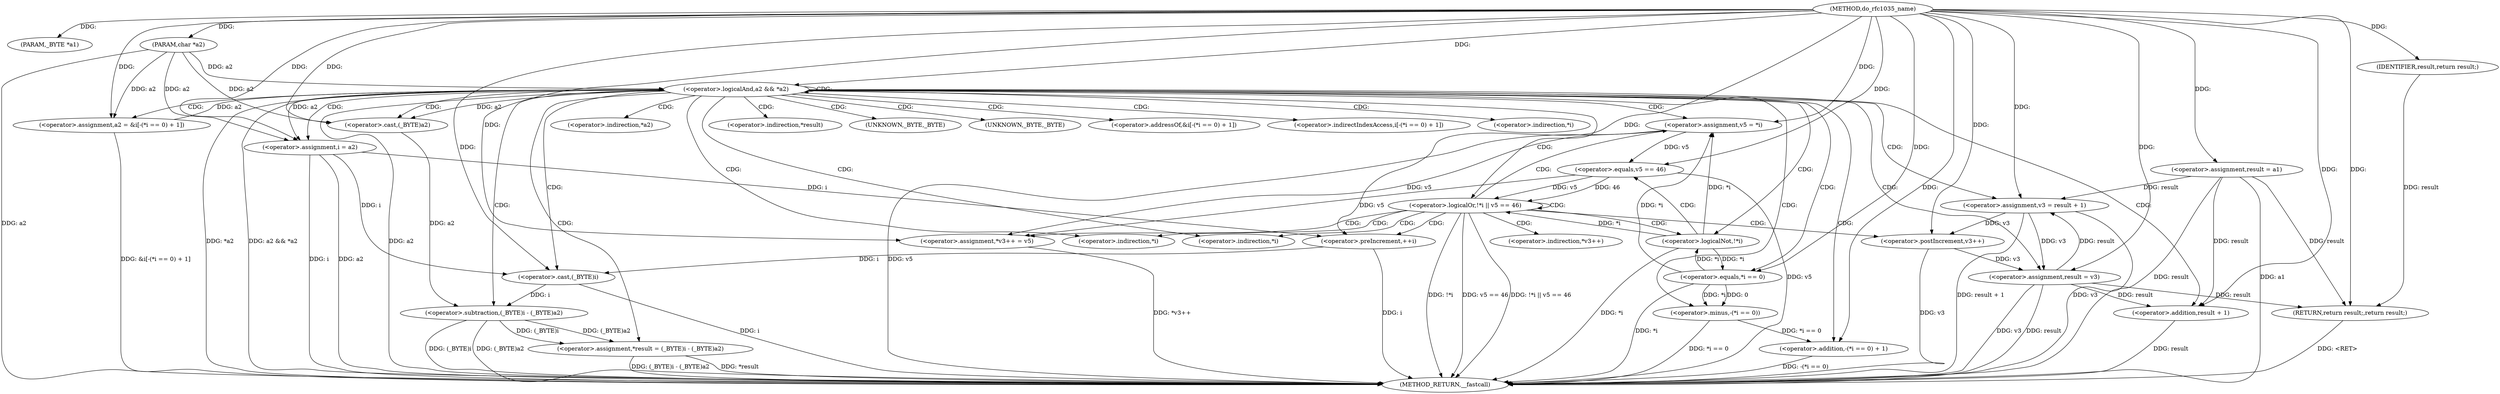 digraph do_rfc1035_name {  
"1000105" [label = "(METHOD,do_rfc1035_name)" ]
"1000179" [label = "(METHOD_RETURN,__fastcall)" ]
"1000106" [label = "(PARAM,_BYTE *a1)" ]
"1000107" [label = "(PARAM,char *a2)" ]
"1000113" [label = "(<operator>.assignment,result = a1)" ]
"1000117" [label = "(<operator>.logicalAnd,a2 && *a2)" ]
"1000122" [label = "(<operator>.assignment,v3 = result + 1)" ]
"1000124" [label = "(<operator>.addition,result + 1)" ]
"1000128" [label = "(<operator>.assignment,i = a2)" ]
"1000131" [label = "(<operator>.preIncrement,++i)" ]
"1000134" [label = "(<operator>.assignment,v5 = *i)" ]
"1000139" [label = "(<operator>.logicalOr,!*i || v5 == 46)" ]
"1000140" [label = "(<operator>.logicalNot,!*i)" ]
"1000143" [label = "(<operator>.equals,v5 == 46)" ]
"1000147" [label = "(<operator>.assignment,*v3++ = v5)" ]
"1000149" [label = "(<operator>.postIncrement,v3++)" ]
"1000152" [label = "(<operator>.assignment,*result = (_BYTE)i - (_BYTE)a2)" ]
"1000155" [label = "(<operator>.subtraction,(_BYTE)i - (_BYTE)a2)" ]
"1000156" [label = "(<operator>.cast,(_BYTE)i)" ]
"1000159" [label = "(<operator>.cast,(_BYTE)a2)" ]
"1000162" [label = "(<operator>.assignment,result = v3)" ]
"1000165" [label = "(<operator>.assignment,a2 = &i[-(*i == 0) + 1])" ]
"1000170" [label = "(<operator>.addition,-(*i == 0) + 1)" ]
"1000171" [label = "(<operator>.minus,-(*i == 0))" ]
"1000172" [label = "(<operator>.equals,*i == 0)" ]
"1000177" [label = "(RETURN,return result;,return result;)" ]
"1000178" [label = "(IDENTIFIER,result,return result;)" ]
"1000119" [label = "(<operator>.indirection,*a2)" ]
"1000136" [label = "(<operator>.indirection,*i)" ]
"1000141" [label = "(<operator>.indirection,*i)" ]
"1000148" [label = "(<operator>.indirection,*v3++)" ]
"1000153" [label = "(<operator>.indirection,*result)" ]
"1000157" [label = "(UNKNOWN,_BYTE,_BYTE)" ]
"1000160" [label = "(UNKNOWN,_BYTE,_BYTE)" ]
"1000167" [label = "(<operator>.addressOf,&i[-(*i == 0) + 1])" ]
"1000168" [label = "(<operator>.indirectIndexAccess,i[-(*i == 0) + 1])" ]
"1000173" [label = "(<operator>.indirection,*i)" ]
  "1000122" -> "1000179"  [ label = "DDG: result + 1"] 
  "1000117" -> "1000179"  [ label = "DDG: *a2"] 
  "1000152" -> "1000179"  [ label = "DDG: *result"] 
  "1000155" -> "1000179"  [ label = "DDG: (_BYTE)a2"] 
  "1000170" -> "1000179"  [ label = "DDG: -(*i == 0)"] 
  "1000155" -> "1000179"  [ label = "DDG: (_BYTE)i"] 
  "1000113" -> "1000179"  [ label = "DDG: result"] 
  "1000139" -> "1000179"  [ label = "DDG: !*i"] 
  "1000171" -> "1000179"  [ label = "DDG: *i == 0"] 
  "1000122" -> "1000179"  [ label = "DDG: v3"] 
  "1000162" -> "1000179"  [ label = "DDG: v3"] 
  "1000165" -> "1000179"  [ label = "DDG: &i[-(*i == 0) + 1]"] 
  "1000143" -> "1000179"  [ label = "DDG: v5"] 
  "1000139" -> "1000179"  [ label = "DDG: v5 == 46"] 
  "1000107" -> "1000179"  [ label = "DDG: a2"] 
  "1000117" -> "1000179"  [ label = "DDG: a2 && *a2"] 
  "1000162" -> "1000179"  [ label = "DDG: result"] 
  "1000139" -> "1000179"  [ label = "DDG: !*i || v5 == 46"] 
  "1000117" -> "1000179"  [ label = "DDG: a2"] 
  "1000128" -> "1000179"  [ label = "DDG: a2"] 
  "1000149" -> "1000179"  [ label = "DDG: v3"] 
  "1000147" -> "1000179"  [ label = "DDG: *v3++"] 
  "1000152" -> "1000179"  [ label = "DDG: (_BYTE)i - (_BYTE)a2"] 
  "1000156" -> "1000179"  [ label = "DDG: i"] 
  "1000113" -> "1000179"  [ label = "DDG: a1"] 
  "1000134" -> "1000179"  [ label = "DDG: v5"] 
  "1000140" -> "1000179"  [ label = "DDG: *i"] 
  "1000124" -> "1000179"  [ label = "DDG: result"] 
  "1000172" -> "1000179"  [ label = "DDG: *i"] 
  "1000128" -> "1000179"  [ label = "DDG: i"] 
  "1000131" -> "1000179"  [ label = "DDG: i"] 
  "1000177" -> "1000179"  [ label = "DDG: <RET>"] 
  "1000105" -> "1000106"  [ label = "DDG: "] 
  "1000105" -> "1000107"  [ label = "DDG: "] 
  "1000105" -> "1000113"  [ label = "DDG: "] 
  "1000165" -> "1000117"  [ label = "DDG: a2"] 
  "1000107" -> "1000117"  [ label = "DDG: a2"] 
  "1000105" -> "1000117"  [ label = "DDG: "] 
  "1000162" -> "1000122"  [ label = "DDG: result"] 
  "1000113" -> "1000122"  [ label = "DDG: result"] 
  "1000105" -> "1000122"  [ label = "DDG: "] 
  "1000162" -> "1000124"  [ label = "DDG: result"] 
  "1000113" -> "1000124"  [ label = "DDG: result"] 
  "1000105" -> "1000124"  [ label = "DDG: "] 
  "1000117" -> "1000128"  [ label = "DDG: a2"] 
  "1000107" -> "1000128"  [ label = "DDG: a2"] 
  "1000105" -> "1000128"  [ label = "DDG: "] 
  "1000128" -> "1000131"  [ label = "DDG: i"] 
  "1000105" -> "1000131"  [ label = "DDG: "] 
  "1000140" -> "1000134"  [ label = "DDG: *i"] 
  "1000172" -> "1000134"  [ label = "DDG: *i"] 
  "1000105" -> "1000134"  [ label = "DDG: "] 
  "1000140" -> "1000139"  [ label = "DDG: *i"] 
  "1000172" -> "1000140"  [ label = "DDG: *i"] 
  "1000143" -> "1000139"  [ label = "DDG: v5"] 
  "1000143" -> "1000139"  [ label = "DDG: 46"] 
  "1000134" -> "1000143"  [ label = "DDG: v5"] 
  "1000105" -> "1000143"  [ label = "DDG: "] 
  "1000143" -> "1000147"  [ label = "DDG: v5"] 
  "1000134" -> "1000147"  [ label = "DDG: v5"] 
  "1000105" -> "1000147"  [ label = "DDG: "] 
  "1000122" -> "1000149"  [ label = "DDG: v3"] 
  "1000105" -> "1000149"  [ label = "DDG: "] 
  "1000155" -> "1000152"  [ label = "DDG: (_BYTE)i"] 
  "1000155" -> "1000152"  [ label = "DDG: (_BYTE)a2"] 
  "1000156" -> "1000155"  [ label = "DDG: i"] 
  "1000128" -> "1000156"  [ label = "DDG: i"] 
  "1000131" -> "1000156"  [ label = "DDG: i"] 
  "1000105" -> "1000156"  [ label = "DDG: "] 
  "1000159" -> "1000155"  [ label = "DDG: a2"] 
  "1000107" -> "1000159"  [ label = "DDG: a2"] 
  "1000105" -> "1000159"  [ label = "DDG: "] 
  "1000117" -> "1000159"  [ label = "DDG: a2"] 
  "1000149" -> "1000162"  [ label = "DDG: v3"] 
  "1000122" -> "1000162"  [ label = "DDG: v3"] 
  "1000105" -> "1000162"  [ label = "DDG: "] 
  "1000107" -> "1000165"  [ label = "DDG: a2"] 
  "1000105" -> "1000165"  [ label = "DDG: "] 
  "1000171" -> "1000170"  [ label = "DDG: *i == 0"] 
  "1000172" -> "1000171"  [ label = "DDG: *i"] 
  "1000172" -> "1000171"  [ label = "DDG: 0"] 
  "1000140" -> "1000172"  [ label = "DDG: *i"] 
  "1000105" -> "1000172"  [ label = "DDG: "] 
  "1000105" -> "1000170"  [ label = "DDG: "] 
  "1000178" -> "1000177"  [ label = "DDG: result"] 
  "1000162" -> "1000177"  [ label = "DDG: result"] 
  "1000113" -> "1000177"  [ label = "DDG: result"] 
  "1000105" -> "1000177"  [ label = "DDG: "] 
  "1000105" -> "1000178"  [ label = "DDG: "] 
  "1000117" -> "1000128"  [ label = "CDG: "] 
  "1000117" -> "1000124"  [ label = "CDG: "] 
  "1000117" -> "1000122"  [ label = "CDG: "] 
  "1000117" -> "1000141"  [ label = "CDG: "] 
  "1000117" -> "1000140"  [ label = "CDG: "] 
  "1000117" -> "1000139"  [ label = "CDG: "] 
  "1000117" -> "1000136"  [ label = "CDG: "] 
  "1000117" -> "1000134"  [ label = "CDG: "] 
  "1000117" -> "1000173"  [ label = "CDG: "] 
  "1000117" -> "1000172"  [ label = "CDG: "] 
  "1000117" -> "1000171"  [ label = "CDG: "] 
  "1000117" -> "1000170"  [ label = "CDG: "] 
  "1000117" -> "1000168"  [ label = "CDG: "] 
  "1000117" -> "1000167"  [ label = "CDG: "] 
  "1000117" -> "1000165"  [ label = "CDG: "] 
  "1000117" -> "1000162"  [ label = "CDG: "] 
  "1000117" -> "1000117"  [ label = "CDG: "] 
  "1000117" -> "1000160"  [ label = "CDG: "] 
  "1000117" -> "1000159"  [ label = "CDG: "] 
  "1000117" -> "1000157"  [ label = "CDG: "] 
  "1000117" -> "1000156"  [ label = "CDG: "] 
  "1000117" -> "1000155"  [ label = "CDG: "] 
  "1000117" -> "1000153"  [ label = "CDG: "] 
  "1000117" -> "1000152"  [ label = "CDG: "] 
  "1000117" -> "1000119"  [ label = "CDG: "] 
  "1000139" -> "1000141"  [ label = "CDG: "] 
  "1000139" -> "1000140"  [ label = "CDG: "] 
  "1000139" -> "1000139"  [ label = "CDG: "] 
  "1000139" -> "1000136"  [ label = "CDG: "] 
  "1000139" -> "1000134"  [ label = "CDG: "] 
  "1000139" -> "1000131"  [ label = "CDG: "] 
  "1000139" -> "1000149"  [ label = "CDG: "] 
  "1000139" -> "1000148"  [ label = "CDG: "] 
  "1000139" -> "1000147"  [ label = "CDG: "] 
  "1000140" -> "1000143"  [ label = "CDG: "] 
}
